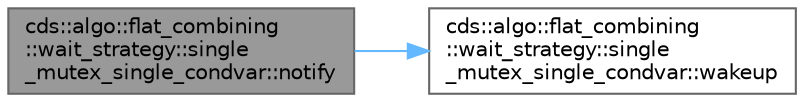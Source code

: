 digraph "cds::algo::flat_combining::wait_strategy::single_mutex_single_condvar::notify"
{
 // LATEX_PDF_SIZE
  bgcolor="transparent";
  edge [fontname=Helvetica,fontsize=10,labelfontname=Helvetica,labelfontsize=10];
  node [fontname=Helvetica,fontsize=10,shape=box,height=0.2,width=0.4];
  rankdir="LR";
  Node1 [id="Node000001",label="cds::algo::flat_combining\l::wait_strategy::single\l_mutex_single_condvar::notify",height=0.2,width=0.4,color="gray40", fillcolor="grey60", style="filled", fontcolor="black",tooltip="Calls condition variable function notify_all()"];
  Node1 -> Node2 [id="edge1_Node000001_Node000002",color="steelblue1",style="solid",tooltip=" "];
  Node2 [id="Node000002",label="cds::algo::flat_combining\l::wait_strategy::single\l_mutex_single_condvar::wakeup",height=0.2,width=0.4,color="grey40", fillcolor="white", style="filled",URL="$classcds_1_1algo_1_1flat__combining_1_1wait__strategy_1_1single__mutex__single__condvar.html#a6e33c5a8c0fbf9a0263ec1836bbc053e",tooltip="Calls condition variable function notify_all()"];
}
